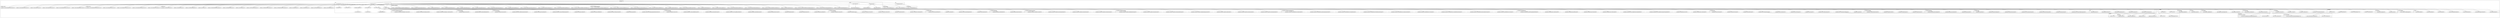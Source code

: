 digraph {
  subgraph cluster_ {
    label = "";
    labeljust = l;
    subgraph cluster_core {
      label = "core";
      labeljust = l;
      node[shape=ellipse];
      Template_core_Constructor [label="core.Constructor.ftl (36)"];
      node[shape=ellipse];
      Template_core_Attribute [label="core.Attribute.ftl (165)"];
      node[shape=ellipse];
      Template_core_Class [label="core.Class.ftl (38)"];
      node[shape=ellipse];
      Template_core_Interface [label="core.Interface.ftl (13)"];
      node[shape=ellipse];
      Template_core_EmptyBody [label="core.EmptyBody.ftl (34)"];
      node[shape=ellipse];
      Template_core_Annotations [label="core.Annotations.ftl (14)"];
      node[shape=ellipse];
      Template_core_Method [label="core.Method.ftl (1442)"];
      node[shape=ellipse];
      Template_core_EmptyConstants [label="core.EmptyConstants.ftl (2)"];
      node[shape=ellipse];
      Template_core_Imports [label="core.Imports.ftl (51)"];
      node[shape=ellipse];
      Template_core_Value [label="core.Value.ftl (95)"];
      node[shape=ellipse];
      Template_core_Enum [label="core.Enum.ftl (1)"];
      node[shape=ellipse];
      Template_core_Constants [label="core.Constants.ftl (2)"];
    }
    subgraph cluster__symboltable_symbol {
      label = "_symboltable.symbol";
      labeljust = l;
      node[shape=ellipse];
      Template__symboltable_symbol_Build [label="_symboltable.symbol.Build.ftl (1)"];
      node[shape=ellipse];
      Template__symboltable_symbol_DetermineFullName [label="_symboltable.symbol.DetermineFullName.ftl (1)"];
      node[shape=ellipse];
      Template__symboltable_symbol_NameSetter [label="_symboltable.symbol.NameSetter.ftl (2)"];
      node[shape=ellipse];
      Template__symboltable_symbol_DeterminePackageName [label="_symboltable.symbol.DeterminePackageName.ftl (1)"];
    }
    subgraph cluster__symboltable_symboltablecreatordelegator {
      label = "_symboltable.symboltablecreatordelegator";
      labeljust = l;
      node[shape=ellipse];
      Template__symboltable_symboltablecreatordelegator_Constructor [label="_symboltable.symboltablecreatordelegator.Constructor.ftl (1)"];
      node[shape=ellipse];
      Template__symboltable_symboltablecreatordelegator_Build [label="_symboltable.symboltablecreatordelegator.Build.ftl (1)"];
      node[shape=ellipse];
      Template__symboltable_symboltablecreatordelegator_CreateFromAST [label="_symboltable.symboltablecreatordelegator.CreateFromAST.ftl (1)"];
    }
    subgraph cluster__symboltable_language {
      label = "_symboltable.language";
      labeljust = l;
      node[shape=ellipse];
      Template__symboltable_language_Constructor [label="_symboltable.language.Constructor.ftl (1)"];
      node[shape=ellipse];
      Template__symboltable_language_CalculateModelNamesFor [label="_symboltable.language.CalculateModelNamesFor.ftl (5)"];
    }
    subgraph cluster__symboltable_iglobalscope {
      label = "_symboltable.iglobalscope";
      labeljust = l;
      node[shape=ellipse];
      Template__symboltable_iglobalscope_ResolveMany [label="_symboltable.iglobalscope.ResolveMany.ftl (5)"];
      node[shape=ellipse];
      Template__symboltable_iglobalscope_LoadModelsFor [label="_symboltable.iglobalscope.LoadModelsFor.ftl (5)"];
    }
    subgraph cluster__symboltable_serialization_symbolDeSer {
      label = "_symboltable.serialization.symbolDeSer";
      labeljust = l;
      node[shape=ellipse];
      Template__symboltable_serialization_symbolDeSer_DeserializeJsonObject [label="_symboltable.serialization.symbolDeSer.DeserializeJsonObject.ftl (1)"];
      node[shape=ellipse];
      Template__symboltable_serialization_symbolDeSer_Serialize [label="_symboltable.serialization.symbolDeSer.Serialize.ftl (2)"];
      node[shape=ellipse];
      Template__symboltable_serialization_symbolDeSer_DeserializeSymbol [label="_symboltable.serialization.symbolDeSer.DeserializeSymbol.ftl (1)"];
      node[shape=ellipse];
      Template__symboltable_serialization_symbolDeSer_DeserializeString [label="_symboltable.serialization.symbolDeSer.DeserializeString.ftl (2)"];
    }
    subgraph cluster__symboltable_serialization_scopeDeSer {
      label = "_symboltable.serialization.scopeDeSer";
      labeljust = l;
      node[shape=ellipse];
      Template__symboltable_serialization_scopeDeSer_DeserializeArtifactScope [label="_symboltable.serialization.scopeDeSer.DeserializeArtifactScope.ftl (1)"];
      node[shape=ellipse];
      Template__symboltable_serialization_scopeDeSer_DeserializeScope [label="_symboltable.serialization.scopeDeSer.DeserializeScope.ftl (1)"];
      node[shape=ellipse];
      Template__symboltable_serialization_scopeDeSer_AddAndLinkSubScopes [label="_symboltable.serialization.scopeDeSer.AddAndLinkSubScopes.ftl (1)"];
      node[shape=ellipse];
      Template__symboltable_serialization_scopeDeSer_DeserializeJsonObject [label="_symboltable.serialization.scopeDeSer.DeserializeJsonObject.ftl (1)"];
      node[shape=ellipse];
      Template__symboltable_serialization_scopeDeSer_DeserializeSymbol [label="_symboltable.serialization.scopeDeSer.DeserializeSymbol.ftl (1)"];
      node[shape=ellipse];
      Template__symboltable_serialization_scopeDeSer_AddSymbols [label="_symboltable.serialization.scopeDeSer.AddSymbols.ftl (1)"];
      node[shape=ellipse];
      Template__symboltable_serialization_scopeDeSer_AddAndLinkSpanningSymbol [label="_symboltable.serialization.scopeDeSer.AddAndLinkSpanningSymbol.ftl (1)"];
    }
    subgraph cluster__symboltable_serialization_symbolTablePrinter {
      label = "_symboltable.serialization.symbolTablePrinter";
      labeljust = l;
      node[shape=ellipse];
      Template__symboltable_serialization_symbolTablePrinter_VisitScope [label="_symboltable.serialization.symbolTablePrinter.VisitScope.ftl (1)"];
      node[shape=ellipse];
      Template__symboltable_serialization_symbolTablePrinter_HasSymbolsInSubScopes [label="_symboltable.serialization.symbolTablePrinter.HasSymbolsInSubScopes.ftl (1)"];
      node[shape=ellipse];
      Template__symboltable_serialization_symbolTablePrinter_SerializeRelevantSubScopes [label="_symboltable.serialization.symbolTablePrinter.SerializeRelevantSubScopes.ftl (1)"];
      node[shape=ellipse];
      Template__symboltable_serialization_symbolTablePrinter_VisitSymbol [label="_symboltable.serialization.symbolTablePrinter.VisitSymbol.ftl (1)"];
      node[shape=ellipse];
      Template__symboltable_serialization_symbolTablePrinter_SerializeLocalSymbols [label="_symboltable.serialization.symbolTablePrinter.SerializeLocalSymbols.ftl (1)"];
      node[shape=ellipse];
      Template__symboltable_serialization_symbolTablePrinter_FilterRelevantSubScopes [label="_symboltable.serialization.symbolTablePrinter.FilterRelevantSubScopes.ftl (1)"];
      node[shape=ellipse];
      Template__symboltable_serialization_symbolTablePrinter_VisitArtifactScope [label="_symboltable.serialization.symbolTablePrinter.VisitArtifactScope.ftl (1)"];
      node[shape=ellipse];
      Template__symboltable_serialization_symbolTablePrinter_AddScopeSpanningSymbol [label="_symboltable.serialization.symbolTablePrinter.AddScopeSpanningSymbol.ftl (1)"];
      node[shape=ellipse];
      Template__symboltable_serialization_symbolTablePrinter_SerializeSymbol [label="_symboltable.serialization.symbolTablePrinter.SerializeSymbol.ftl (2)"];
    }
    subgraph cluster__symboltable_symboltablecreator {
      label = "_symboltable.symboltablecreator";
      labeljust = l;
      node[shape=ellipse];
      Template__symboltable_symboltablecreator_CreateScope [label="_symboltable.symboltablecreator.CreateScope.ftl (3)"];
      node[shape=ellipse];
      Template__symboltable_symboltablecreator_Visit [label="_symboltable.symboltablecreator.Visit.ftl (1)"];
      node[shape=ellipse];
      Template__symboltable_symboltablecreator_SetLinkBetweenSpannedScopeAndNode [label="_symboltable.symboltablecreator.SetLinkBetweenSpannedScopeAndNode.ftl (1)"];
      node[shape=ellipse];
      Template__symboltable_symboltablecreator_SetLinkBetweenSymbolAndNode [label="_symboltable.symboltablecreator.SetLinkBetweenSymbolAndNode.ftl (1)"];
      node[shape=ellipse];
      Template__symboltable_symboltablecreator_VisitNoSymbol [label="_symboltable.symboltablecreator.VisitNoSymbol.ftl (2)"];
      node[shape=ellipse];
      Template__symboltable_symboltablecreator_PutOnStack [label="_symboltable.symboltablecreator.PutOnStack.ftl (1)"];
      node[shape=ellipse];
      Template__symboltable_symboltablecreator_AddToScope [label="_symboltable.symboltablecreator.AddToScope.ftl (5)"];
      node[shape=ellipse];
      Template__symboltable_symboltablecreator_CreateFromAST [label="_symboltable.symboltablecreator.CreateFromAST.ftl (1)"];
      node[shape=ellipse];
      Template__symboltable_symboltablecreator_AddToScopeAndLinkWithNode [label="_symboltable.symboltablecreator.AddToScopeAndLinkWithNode.ftl (1)"];
    }
    subgraph cluster__symboltable_artifactscope {
      label = "_symboltable.artifactscope";
      labeljust = l;
      node[shape=ellipse];
      Template__symboltable_artifactscope_CheckIfContinueAsSubScope [label="_symboltable.artifactscope.CheckIfContinueAsSubScope.ftl (1)"];
      node[shape=ellipse];
      Template__symboltable_artifactscope_GetRemainingNameForResolveDown [label="_symboltable.artifactscope.GetRemainingNameForResolveDown.ftl (1)"];
      node[shape=ellipse];
      Template__symboltable_artifactscope_Constructor [label="_symboltable.artifactscope.Constructor.ftl (1)"];
      node[shape=ellipse];
      Template__symboltable_artifactscope_Build [label="_symboltable.artifactscope.Build.ftl (1)"];
      node[shape=ellipse];
      Template__symboltable_artifactscope_GetTopLevelSymbol [label="_symboltable.artifactscope.GetTopLevelSymbol.ftl (1)"];
      node[shape=ellipse];
      Template__symboltable_artifactscope_GetFilePath [label="_symboltable.artifactscope.GetFilePath.ftl (1)"];
      node[shape=ellipse];
      Template__symboltable_artifactscope_GetName [label="_symboltable.artifactscope.GetName.ftl (1)"];
      node[shape=ellipse];
      Template__symboltable_artifactscope_ContinueWithEnclosingScope [label="_symboltable.artifactscope.ContinueWithEnclosingScope.ftl (5)"];
      node[shape=ellipse];
      Template__symboltable_artifactscope_IsPresentName [label="_symboltable.artifactscope.IsPresentName.ftl (1)"];
    }
    subgraph cluster__symboltable_scope {
      label = "_symboltable.scope";
      labeljust = l;
      node[shape=ellipse];
      Template__symboltable_scope_Build [label="_symboltable.scope.Build.ftl (1)"];
      node[shape=ellipse];
      Template__symboltable_scope_SetSpanningSymbolAbsent [label="_symboltable.scope.SetSpanningSymbolAbsent.ftl (1)"];
      node[shape=ellipse];
      Template__symboltable_scope_SetEnclosingScope [label="_symboltable.scope.SetEnclosingScope.ftl (1)"];
      node[shape=ellipse];
      Template__symboltable_scope_Accept [label="_symboltable.scope.Accept.ftl (3)"];
      node[shape=ellipse];
      Template__symboltable_scope_SetSubScopes [label="_symboltable.scope.SetSubScopes.ftl (1)"];
      node[shape=ellipse];
      Template__symboltable_scope_GetSymbolSize [label="_symboltable.scope.GetSymbolSize.ftl (1)"];
      node[shape=ellipse];
      Template__symboltable_scope_SetSpanningSymbol [label="_symboltable.scope.SetSpanningSymbol.ftl (1)"];
      node[shape=ellipse];
      Template__symboltable_scope_AddSubScope [label="_symboltable.scope.AddSubScope.ftl (1)"];
      node[shape=ellipse];
      Template__symboltable_scope_RemoveSubScope [label="_symboltable.scope.RemoveSubScope.ftl (1)"];
      node[shape=ellipse];
      Template__symboltable_scope_GetSubScopes [label="_symboltable.scope.GetSubScopes.ftl (1)"];
    }
    subgraph cluster__symboltable_symTabMill {
      label = "_symboltable.symTabMill";
      labeljust = l;
      node[shape=ellipse];
      Template__symboltable_symTabMill_GetMill [label="_symboltable.symTabMill.GetMill.ftl (1)"];
      node[shape=ellipse];
      Template__symboltable_symTabMill_BuilderMethod [label="_symboltable.symTabMill.BuilderMethod.ftl (8)"];
      node[shape=ellipse];
      Template__symboltable_symTabMill_InitMe [label="_symboltable.symTabMill.InitMe.ftl (1)"];
      node[shape=ellipse];
      Template__symboltable_symTabMill_Reset [label="_symboltable.symTabMill.Reset.ftl (1)"];
    }
    subgraph cluster__symboltable_globalscope {
      label = "_symboltable.globalscope";
      labeljust = l;
      node[shape=ellipse];
      Template__symboltable_globalscope_Build [label="_symboltable.globalscope.Build.ftl (1)"];
      node[shape=ellipse];
      Template__symboltable_globalscope_CacheMethod [label="_symboltable.globalscope.CacheMethod.ftl (1)"];
      node[shape=ellipse];
      Template__symboltable_globalscope_ResolveAdapted [label="_symboltable.globalscope.ResolveAdapted.ftl (5)"];
    }
    subgraph cluster__symboltable_iscope {
      label = "_symboltable.iscope";
      labeljust = l;
      node[shape=ellipse];
      Template__symboltable_iscope_ResolveDownMany [label="_symboltable.iscope.ResolveDownMany.ftl (1)"];
      node[shape=ellipse];
      Template__symboltable_iscope_ResolveDelegate [label="_symboltable.iscope.ResolveDelegate.ftl (7)"];
      node[shape=ellipse];
      Template__symboltable_iscope_Filter [label="_symboltable.iscope.Filter.ftl (1)"];
      node[shape=ellipse];
      Template__symboltable_iscope_ContinueWithEnclosingScope [label="_symboltable.iscope.ContinueWithEnclosingScope.ftl (1)"];
      node[shape=ellipse];
      Template__symboltable_iscope_ResolveMany [label="_symboltable.iscope.ResolveMany.ftl (1)"];
      node[shape=ellipse];
      Template__symboltable_iscope_ResolveManyLocally [label="_symboltable.iscope.ResolveManyLocally.ftl (1)"];
      node[shape=ellipse];
      Template__symboltable_iscope_ContinueAsSubScope [label="_symboltable.iscope.ContinueAsSubScope.ftl (1)"];
    }
    subgraph cluster__symboltable_modelloader {
      label = "_symboltable.modelloader";
      labeljust = l;
      node[shape=ellipse];
      Template__symboltable_modelloader_CreateSymbolTableFromAST [label="_symboltable.modelloader.CreateSymbolTableFromAST.ftl (1)"];
      node[shape=ellipse];
      Template__symboltable_modelloader_Constructor [label="_symboltable.modelloader.Constructor.ftl (1)"];
      node[shape=ellipse];
      Template__symboltable_modelloader_LoadModels [label="_symboltable.modelloader.LoadModels.ftl (1)"];
      node[shape=ellipse];
      Template__symboltable_modelloader_Resolve [label="_symboltable.modelloader.Resolve.ftl (1)"];
      node[shape=ellipse];
      Template__symboltable_modelloader_Build [label="_symboltable.modelloader.Build.ftl (1)"];
      node[shape=ellipse];
      Template__symboltable_modelloader_ResolveSymbol [label="_symboltable.modelloader.ResolveSymbol.ftl (1)"];
      node[shape=ellipse];
      Template__symboltable_modelloader_LoadModelsIntoScope [label="_symboltable.modelloader.LoadModelsIntoScope.ftl (1)"];
      node[shape=ellipse];
      Template__symboltable_modelloader_ShowWarningIfParsedModels [label="_symboltable.modelloader.ShowWarningIfParsedModels.ftl (1)"];
      node[shape=ellipse];
      Template__symboltable_modelloader_LoadSymbolsIntoScope [label="_symboltable.modelloader.LoadSymbolsIntoScope.ftl (1)"];
    }
    subgraph cluster__symboltable_symbolloader {
      label = "_symboltable.symbolloader";
      labeljust = l;
      node[shape=ellipse];
      Template__symboltable_symbolloader_Constructor [label="_symboltable.symbolloader.Constructor.ftl (1)"];
      node[shape=ellipse];
      Template__symboltable_symbolloader_Build [label="_symboltable.symbolloader.Build.ftl (1)"];
      node[shape=ellipse];
      Template__symboltable_symbolloader_LoadSymbol [label="_symboltable.symbolloader.LoadSymbol.ftl (1)"];
      node[shape=ellipse];
      Template__symboltable_symbolloader_GetSymbol [label="_symboltable.symbolloader.GetSymbol.ftl (1)"];
      node[shape=ellipse];
      Template__symboltable_symbolloader_Set [label="_symboltable.symbolloader.Set.ftl (2)"];
      node[shape=ellipse];
      Template__symboltable_symbolloader_IsSymbolLoaded [label="_symboltable.symbolloader.IsSymbolLoaded.ftl (1)"];
    }
    subgraph cluster_parser {
      label = "parser";
      labeljust = l;
      node[shape=ellipse];
      Template_parser_MCParserMethods [label="parser.MCParserMethods.ftl (11)"];
      node[shape=ellipse];
      Template_parser_Parser [label="parser.Parser.ftl (1)"];
      node[shape=ellipse];
      Template_parser_MCParser [label="parser.MCParser.ftl (1)"];
      node[shape=ellipse];
      Template_parser_ParserHeader [label="parser.ParserHeader.ftl (1)"];
      node[shape=ellipse];
      Template_parser_LexerMember [label="parser.LexerMember.ftl (1)"];
    }
    subgraph cluster_data {
      label = "data";
      labeljust = l;
      node[shape=ellipse];
      Template_data_DeepEqualsWithComments [label="data.DeepEqualsWithComments.ftl (3)"];
      node[shape=ellipse];
      Template_data_EqualsWithComments [label="data.EqualsWithComments.ftl (3)"];
      node[shape=ellipse];
      Template_data_DeepCloneWithParameters [label="data.DeepCloneWithParameters.ftl (3)"];
      node[shape=ellipse];
      Template_data_DeepEqualsWithOrder [label="data.DeepEqualsWithOrder.ftl (3)"];
      node[shape=ellipse];
      Template_data_EqualAttributes [label="data.EqualAttributes.ftl (3)"];
    }
    subgraph cluster_od {
      label = "od";
      labeljust = l;
      node[shape=ellipse];
      Template_od_DiagramVisitor [label="od.DiagramVisitor.ftl (1)"];
    }
    subgraph cluster_methods {
      label = "methods";
      labeljust = l;
      subgraph cluster_methods_opt {
        label = "methods.opt";
        labeljust = l;
        node[shape=ellipse];
        Template_methods_opt_IsPresent [label="methods.opt.IsPresent.ftl (10)"];
        node[shape=ellipse];
        Template_methods_opt_Set [label="methods.opt.Set.ftl (5)"];
        node[shape=ellipse];
        Template_methods_opt_Get [label="methods.opt.Get.ftl (10)"];
        node[shape=ellipse];
        Template_methods_opt_SetAbsent [label="methods.opt.SetAbsent.ftl (5)"];
      }
      node[shape=ellipse];
      Template_methods_Set [label="methods.Set.ftl (42)"];
      node[shape=ellipse];
      Template_methods_Get [label="methods.Get.ftl (95)"];
      node[shape=ellipse];
      Template_methods_MethodDelegate [label="methods.MethodDelegate.ftl (468)"];
    }
    subgraph cluster_automata__symboltable {
      label = "automata._symboltable";
      labeljust = l;
      subgraph cluster_automata__symboltable_serialization {
        label = "automata._symboltable.serialization";
        labeljust = l;
        node[shape=note];
        File_automata__symboltable_serialization_AutomatonSymbolDeSer [label="automata._symboltable.serialization.AutomatonSymbolDeSer.java (1)"];
        node[shape=note];
        File_automata__symboltable_serialization_AutomataScopeDeSer [label="automata._symboltable.serialization.AutomataScopeDeSer.java (1)"];
        node[shape=note];
        File_automata__symboltable_serialization_AutomataSymbolTablePrinter [label="automata._symboltable.serialization.AutomataSymbolTablePrinter.java (1)"];
      }
      node[shape=note];
      File_automata__symboltable_AutomataSymbolTableCreatorDelegator [label="automata._symboltable.AutomataSymbolTableCreatorDelegator.java (1)"];
      node[shape=note];
      File_automata__symboltable_AutomataGlobalScopeBuilder [label="automata._symboltable.AutomataGlobalScopeBuilder.java (1)"];
      node[shape=note];
      File_automata__symboltable_AutomatonSymbolLoader [label="automata._symboltable.AutomatonSymbolLoader.java (1)"];
      node[shape=note];
      File_automata__symboltable_MCBasicTypesSTCForAutomata [label="automata._symboltable.MCBasicTypesSTCForAutomata.java (1)"];
      node[shape=note];
      File_automata__symboltable_AutomataScopeBuilder [label="automata._symboltable.AutomataScopeBuilder.java (1)"];
      node[shape=note];
      File_automata__symboltable_TypeSymbolsSTCForAutomata [label="automata._symboltable.TypeSymbolsSTCForAutomata.java (1)"];
      node[shape=note];
      File_automata__symboltable_AutomataArtifactScope [label="automata._symboltable.AutomataArtifactScope.java (1)"];
      node[shape=note];
      File_automata__symboltable_AutomataGlobalScope [label="automata._symboltable.AutomataGlobalScope.java (1)"];
      node[shape=note];
      File_automata__symboltable_AutomataLanguage [label="automata._symboltable.AutomataLanguage.java (1)"];
      node[shape=note];
      File_automata__symboltable_AutomataSymbolTableCreatorTOP [label="automata._symboltable.AutomataSymbolTableCreatorTOP.java (1)"];
      node[shape=note];
      File_automata__symboltable_AutomatonSymbol [label="automata._symboltable.AutomatonSymbol.java (1)"];
      node[shape=note];
      File_automata__symboltable_AutomatonSymbolBuilder [label="automata._symboltable.AutomatonSymbolBuilder.java (1)"];
      node[shape=note];
      File_automata__symboltable_AutomataModelLoader [label="automata._symboltable.AutomataModelLoader.java (1)"];
      node[shape=note];
      File_automata__symboltable_IAutomataGlobalScope [label="automata._symboltable.IAutomataGlobalScope.java (1)"];
      node[shape=note];
      File_automata__symboltable_AutomatonSymbolLoaderBuilder [label="automata._symboltable.AutomatonSymbolLoaderBuilder.java (1)"];
      node[shape=note];
      File_automata__symboltable_AutomataSymbolTableCreatorDelegatorBuilder [label="automata._symboltable.AutomataSymbolTableCreatorDelegatorBuilder.java (1)"];
      node[shape=note];
      File_automata__symboltable_AutomataScope [label="automata._symboltable.AutomataScope.java (1)"];
      node[shape=note];
      File_automata__symboltable_AutomataSymbolTableCreatorBuilder [label="automata._symboltable.AutomataSymbolTableCreatorBuilder.java (1)"];
      node[shape=note];
      File_automata__symboltable_ICommonAutomataSymbol [label="automata._symboltable.ICommonAutomataSymbol.java (1)"];
      node[shape=note];
      File_automata__symboltable_AutomataModelLoaderBuilder [label="automata._symboltable.AutomataModelLoaderBuilder.java (1)"];
      node[shape=note];
      File_automata__symboltable_IAutomataScope [label="automata._symboltable.IAutomataScope.java (1)"];
      node[shape=note];
      File_automata__symboltable_AutomataArtifactScopeBuilder [label="automata._symboltable.AutomataArtifactScopeBuilder.java (1)"];
      node[shape=note];
      File_automata__symboltable_IAutomatonSymbolResolvingDelegate [label="automata._symboltable.IAutomatonSymbolResolvingDelegate.java (1)"];
      node[shape=note];
      File_automata__symboltable_AutomataSymTabMill [label="automata._symboltable.AutomataSymTabMill.java (1)"];
    }
    subgraph cluster_automata__parser {
      label = "automata._parser";
      labeljust = l;
      node[shape=note];
      File_automata__parser_AutomataAntlr [label="automata._parser.AutomataAntlr.g4 (1)"];
      node[shape=note];
      File_automata__parser_AutomataParser [label="automata._parser.AutomataParser.java (1)"];
    }
    subgraph cluster_automata__od {
      label = "automata._od";
      labeljust = l;
      node[shape=note];
      File_automata__od_Automata2OD [label="automata._od.Automata2OD.java (1)"];
    }
    subgraph cluster_automata__visitor {
      label = "automata._visitor";
      labeljust = l;
      node[shape=note];
      File_automata__visitor_AutomataDelegatorVisitor [label="automata._visitor.AutomataDelegatorVisitor.java (1)"];
      node[shape=note];
      File_automata__visitor_AutomataVisitor [label="automata._visitor.AutomataVisitor.java (1)"];
      node[shape=note];
      File_automata__visitor_AutomataSymbolVisitor [label="automata._visitor.AutomataSymbolVisitor.java (1)"];
      node[shape=note];
      File_automata__visitor_AutomataParentAwareVisitor [label="automata._visitor.AutomataParentAwareVisitor.java (1)"];
      node[shape=note];
      File_automata__visitor_AutomataScopeVisitor [label="automata._visitor.AutomataScopeVisitor.java (1)"];
      node[shape=note];
      File_automata__visitor_AutomataInheritanceVisitor [label="automata._visitor.AutomataInheritanceVisitor.java (1)"];
    }
    subgraph cluster_automata__cocos {
      label = "automata._cocos";
      labeljust = l;
      node[shape=note];
      File_automata__cocos_AutomataCoCoChecker [label="automata._cocos.AutomataCoCoChecker.java (1)"];
      node[shape=note];
      File_automata__cocos_AutomataASTStateCoCo [label="automata._cocos.AutomataASTStateCoCo.java (1)"];
      node[shape=note];
      File_automata__cocos_AutomataASTAutomataNodeCoCo [label="automata._cocos.AutomataASTAutomataNodeCoCo.java (1)"];
      node[shape=note];
      File_automata__cocos_AutomataASTAutomatonCoCo [label="automata._cocos.AutomataASTAutomatonCoCo.java (1)"];
      node[shape=note];
      File_automata__cocos_AutomataASTTransitionCoCo [label="automata._cocos.AutomataASTTransitionCoCo.java (1)"];
    }
    subgraph cluster_automata__ast {
      label = "automata._ast";
      labeljust = l;
      node[shape=note];
      File_automata__ast_ASTAutomaton [label="automata._ast.ASTAutomaton.java (1)"];
      node[shape=note];
      File_automata__ast_AutomataMill [label="automata._ast.AutomataMill.java (1)"];
      node[shape=note];
      File_automata__ast_MCBasicTypesMillForAutomata [label="automata._ast.MCBasicTypesMillForAutomata.java (1)"];
      node[shape=note];
      File_automata__ast_MCBasicsMillForAutomata [label="automata._ast.MCBasicsMillForAutomata.java (1)"];
      node[shape=note];
      File_automata__ast_ASTConstantsAutomata [label="automata._ast.ASTConstantsAutomata.java (1)"];
      node[shape=note];
      File_automata__ast_ASTTransition [label="automata._ast.ASTTransition.java (1)"];
      node[shape=note];
      File_automata__ast_AutomataNodeFactory [label="automata._ast.AutomataNodeFactory.java (1)"];
      node[shape=note];
      File_automata__ast_AutomataLiterals [label="automata._ast.AutomataLiterals.java (1)"];
      node[shape=note];
      File_automata__ast_TypeSymbolsMillForAutomata [label="automata._ast.TypeSymbolsMillForAutomata.java (1)"];
      node[shape=note];
      File_automata__ast_ASTState [label="automata._ast.ASTState.java (1)"];
      node[shape=note];
      File_automata__ast_ASTAutomatonBuilder [label="automata._ast.ASTAutomatonBuilder.java (1)"];
      node[shape=note];
      File_automata__ast_ASTStateBuilder [label="automata._ast.ASTStateBuilder.java (1)"];
      node[shape=note];
      File_automata__ast_ASTTransitionBuilder [label="automata._ast.ASTTransitionBuilder.java (1)"];
      node[shape=note];
      File_automata__ast_ASTAutomataNode [label="automata._ast.ASTAutomataNode.java (1)"];
    }
    subgraph cluster__visitor {
      label = "_visitor";
      labeljust = l;
      subgraph cluster__visitor_parentaware {
        label = "_visitor.parentaware";
        labeljust = l;
        node[shape=ellipse];
        Template__visitor_parentaware_Travers [label="_visitor.parentaware.Travers.ftl (3)"];
        node[shape=ellipse];
        Template__visitor_parentaware_GetParent [label="_visitor.parentaware.GetParent.ftl (1)"];
      }
      subgraph cluster__visitor_delegator {
        label = "_visitor.delegator";
        labeljust = l;
        node[shape=ellipse];
        Template__visitor_delegator_SetVisitor [label="_visitor.delegator.SetVisitor.ftl (4)"];
        node[shape=ellipse];
        Template__visitor_delegator_VisitorMethods [label="_visitor.delegator.VisitorMethods.ftl (68)"];
        node[shape=ellipse];
        Template__visitor_delegator_SetRealThis [label="_visitor.delegator.SetRealThis.ftl (1)"];
      }
      subgraph cluster__visitor_scope {
        label = "_visitor.scope";
        labeljust = l;
        node[shape=ellipse];
        Template__visitor_scope_Traverse [label="_visitor.scope.Traverse.ftl (2)"];
      }
      subgraph cluster__visitor_inheritance {
        label = "_visitor.inheritance";
        labeljust = l;
        node[shape=ellipse];
        Template__visitor_inheritance_Handle [label="_visitor.inheritance.Handle.ftl (4)"];
      }
      node[shape=ellipse];
      Template__visitor_Traverse [label="_visitor.Traverse.ftl (3)"];
      node[shape=ellipse];
      Template__visitor_Handle [label="_visitor.Handle.ftl (7)"];
    }
    subgraph cluster__ast_ast_class {
      label = "_ast.ast_class";
      labeljust = l;
      subgraph cluster__ast_ast_class_builder {
        label = "_ast.ast_class.builder";
        labeljust = l;
        node[shape=ellipse];
        Template__ast_ast_class_builder_ASTCNodeInit [label="_ast.ast_class.builder.ASTCNodeInit.ftl (3)"];
        node[shape=ellipse];
        Template__ast_ast_class_builder_ASTCNodeMethodDelegate [label="_ast.ast_class.builder.ASTCNodeMethodDelegate.ftl (102)"];
      }
      subgraph cluster__ast_ast_class_symboltable {
        label = "_ast.ast_class.symboltable";
        labeljust = l;
        node[shape=ellipse];
        Template__ast_ast_class_symboltable_InheritedSetEnclosingScope [label="_ast.ast_class.symboltable.InheritedSetEnclosingScope.ftl (9)"];
      }
      node[shape=ellipse];
      Template__ast_ast_class_Accept [label="_ast.ast_class.Accept.ftl (3)"];
      node[shape=ellipse];
      Template__ast_ast_class_AcceptSuper [label="_ast.ast_class.AcceptSuper.ftl (9)"];
      node[shape=ellipse];
      Template__ast_ast_class_GetChildren [label="_ast.ast_class.GetChildren.ftl (3)"];
    }
    subgraph cluster__ast_nodefactory {
      label = "_ast.nodefactory";
      labeljust = l;
      node[shape=ellipse];
      Template__ast_nodefactory_Create [label="_ast.nodefactory.Create.ftl (3)"];
      node[shape=ellipse];
      Template__ast_nodefactory_DoCreate [label="_ast.nodefactory.DoCreate.ftl (3)"];
      node[shape=ellipse];
      Template__ast_nodefactory_CreateDelegateMethod [label="_ast.nodefactory.CreateDelegateMethod.ftl (6)"];
      node[shape=ellipse];
      Template__ast_nodefactory_GetFactory [label="_ast.nodefactory.GetFactory.ftl (1)"];
    }
    subgraph cluster__ast_builder {
      label = "_ast.builder";
      labeljust = l;
      subgraph cluster__ast_builder_opt {
        label = "_ast.builder.opt";
        labeljust = l;
        node[shape=ellipse];
        Template__ast_builder_opt_Set [label="_ast.builder.opt.Set.ftl (5)"];
        node[shape=ellipse];
        Template__ast_builder_opt_SetAbsent [label="_ast.builder.opt.SetAbsent.ftl (5)"];
      }
      node[shape=ellipse];
      Template__ast_builder_BuildMethod [label="_ast.builder.BuildMethod.ftl (3)"];
      node[shape=ellipse];
      Template__ast_builder_Set [label="_ast.builder.Set.ftl (45)"];
      node[shape=ellipse];
      Template__ast_builder_IsValidMethod [label="_ast.builder.IsValidMethod.ftl (9)"];
      node[shape=ellipse];
      Template__ast_builder_MethodDelegate [label="_ast.builder.MethodDelegate.ftl (140)"];
    }
    subgraph cluster__ast_ast_constants {
      label = "_ast.ast_constants";
      labeljust = l;
      node[shape=ellipse];
      Template__ast_ast_constants_GetAllLanguages [label="_ast.ast_constants.GetAllLanguages.ftl (1)"];
    }
    subgraph cluster__ast_mill {
      label = "_ast.mill";
      labeljust = l;
      node[shape=ellipse];
      Template__ast_mill_InitMethod [label="_ast.mill.InitMethod.ftl (1)"];
      node[shape=ellipse];
      Template__ast_mill_InitMeMethod [label="_ast.mill.InitMeMethod.ftl (1)"];
      node[shape=ellipse];
      Template__ast_mill_ResetMethod [label="_ast.mill.ResetMethod.ftl (1)"];
      node[shape=ellipse];
      Template__ast_mill_BuilderMethod [label="_ast.mill.BuilderMethod.ftl (3)"];
      node[shape=ellipse];
      Template__ast_mill_BuilderDelegatorMethod [label="_ast.mill.BuilderDelegatorMethod.ftl (6)"];
      node[shape=ellipse];
      Template__ast_mill_GetMillMethod [label="_ast.mill.GetMillMethod.ftl (1)"];
      node[shape=ellipse];
      Template__ast_mill_ProtectedBuilderMethod [label="_ast.mill.ProtectedBuilderMethod.ftl (3)"];
    }
    node[shape=box3d];
    Model_Automata [label="Automata (1)"];
  }
  Model_Automata -> Template_parser_Parser;
  Model_Automata -> Template_core_Class;
  Model_Automata -> Template_parser_MCParser;
  Model_Automata -> Template_od_DiagramVisitor;
  Model_Automata -> Template_core_Interface;
  Model_Automata -> Template_core_Enum;
  Template_core_Constructor -> Template__symboltable_symboltablecreatordelegator_Constructor;
  Template_core_Constructor -> Template_core_EmptyBody;
  Template_core_Constructor -> Template__symboltable_artifactscope_Constructor;
  Template_core_Constructor -> Template__symboltable_language_Constructor;
  Template_core_Constructor -> Template__symboltable_symbolloader_Constructor;
  Template_core_Constructor -> Template__symboltable_modelloader_Constructor;
  Template_core_Attribute -> Template_core_Value;
  Template_core_Class -> File_automata__symboltable_AutomataGlobalScopeBuilder;
  Template_core_Class -> File_automata__symboltable_AutomataScopeBuilder;
  Template_core_Class -> File_automata__ast_ASTConstantsAutomata;
  Template_core_Class -> File_automata__symboltable_AutomataSymbolTableCreatorTOP;
  Template_core_Class -> File_automata__cocos_AutomataCoCoChecker;
  Template_core_Class -> File_automata__symboltable_AutomataLanguage;
  Template_core_Class -> File_automata__ast_MCBasicsMillForAutomata;
  Template_core_Class -> File_automata__symboltable_AutomatonSymbol;
  Template_core_Class -> File_automata__symboltable_serialization_AutomataScopeDeSer;
  Template_core_Class -> File_automata__symboltable_AutomataSymbolTableCreatorDelegatorBuilder;
  Template_core_Class -> File_automata__ast_ASTAutomatonBuilder;
  Template_core_Class -> File_automata__symboltable_AutomataArtifactScopeBuilder;
  Template_core_Class -> File_automata__symboltable_AutomataGlobalScope;
  Template_core_Class -> Template_core_Method;
  Template_core_Class -> File_automata__ast_TypeSymbolsMillForAutomata;
  Template_core_Class -> File_automata__ast_ASTState;
  Template_core_Class -> Template_core_Constructor;
  Template_core_Class -> File_automata__symboltable_serialization_AutomataSymbolTablePrinter;
  Template_core_Class -> File_automata__symboltable_AutomataSymbolTableCreatorBuilder;
  Template_core_Class -> File_automata__symboltable_serialization_AutomatonSymbolDeSer;
  Template_core_Class -> File_automata__ast_AutomataNodeFactory;
  Template_core_Class -> File_automata__ast_ASTAutomaton;
  Template_core_Class -> File_automata__symboltable_AutomatonSymbolLoader;
  Template_core_Class -> File_automata__symboltable_AutomatonSymbolBuilder;
  Template_core_Class -> File_automata__ast_ASTTransitionBuilder;
  Template_core_Class -> File_automata__symboltable_AutomataSymTabMill;
  Template_core_Class -> File_automata__symboltable_AutomataArtifactScope;
  Template_core_Class -> File_automata__ast_ASTTransition;
  Template_core_Class -> Template_core_Annotations;
  Template_core_Class -> File_automata__symboltable_MCBasicTypesSTCForAutomata;
  Template_core_Class -> File_automata__ast_MCBasicTypesMillForAutomata;
  Template_core_Class -> File_automata__visitor_AutomataDelegatorVisitor;
  Template_core_Class -> File_automata__visitor_AutomataParentAwareVisitor;
  Template_core_Class -> File_automata__symboltable_AutomataModelLoaderBuilder;
  Template_core_Class -> File_automata__symboltable_AutomataSymbolTableCreatorDelegator;
  Template_core_Class -> Template_core_Imports;
  Template_core_Class -> File_automata__symboltable_AutomatonSymbolLoaderBuilder;
  Template_core_Class -> File_automata__symboltable_TypeSymbolsSTCForAutomata;
  Template_core_Class -> File_automata__ast_ASTStateBuilder;
  Template_core_Class -> File_automata__ast_AutomataMill;
  Template_core_Class -> Template_core_Attribute;
  Template_core_Class -> File_automata__symboltable_AutomataScope;
  Template_core_Class -> File_automata__symboltable_AutomataModelLoader;
  Template_core_Interface -> File_automata__cocos_AutomataASTAutomataNodeCoCo;
  Template_core_Interface -> File_automata__visitor_AutomataScopeVisitor;
  Template_core_Interface -> File_automata__cocos_AutomataASTTransitionCoCo;
  Template_core_Interface -> File_automata__visitor_AutomataVisitor;
  Template_core_Interface -> File_automata__symboltable_ICommonAutomataSymbol;
  Template_core_Interface -> Template_core_Annotations;
  Template_core_Interface -> File_automata__visitor_AutomataInheritanceVisitor;
  Template_core_Interface -> File_automata__cocos_AutomataASTStateCoCo;
  Template_core_Interface -> File_automata__symboltable_IAutomataGlobalScope;
  Template_core_Interface -> Template_core_Imports;
  Template_core_Interface -> Template_core_Method;
  Template_core_Interface -> File_automata__visitor_AutomataSymbolVisitor;
  Template_core_Interface -> File_automata__cocos_AutomataASTAutomatonCoCo;
  Template_core_Interface -> File_automata__symboltable_IAutomatonSymbolResolvingDelegate;
  Template_core_Interface -> File_automata__symboltable_IAutomataScope;
  Template_core_Interface -> File_automata__ast_ASTAutomataNode;
  Template_core_Method -> Template__ast_mill_InitMethod;
  Template_core_Method -> Template__ast_ast_class_AcceptSuper;
  Template_core_Method -> Template__symboltable_scope_SetSpanningSymbolAbsent;
  Template_core_Method -> Template__symboltable_serialization_symbolDeSer_DeserializeJsonObject;
  Template_core_Method -> Template_core_EmptyBody;
  Template_core_Method -> Template__symboltable_iglobalscope_LoadModelsFor;
  Template_core_Method -> Template__symboltable_symbol_DetermineFullName;
  Template_core_Method -> Template__symboltable_symboltablecreatordelegator_CreateFromAST;
  Template_core_Method -> Template__ast_nodefactory_DoCreate;
  Template_core_Method -> Template__symboltable_scope_SetSubScopes;
  Template_core_Method -> Template__symboltable_artifactscope_GetFilePath;
  Template_core_Method -> Template__symboltable_iscope_ResolveDelegate;
  Template_core_Method -> Template__ast_ast_constants_GetAllLanguages;
  Template_core_Method -> Template__symboltable_artifactscope_GetName;
  Template_core_Method -> Template__symboltable_modelloader_CreateSymbolTableFromAST;
  Template_core_Method -> Template__visitor_delegator_VisitorMethods;
  Template_core_Method -> Template__symboltable_modelloader_ResolveSymbol;
  Template_core_Method -> Template_data_EqualAttributes;
  Template_core_Method -> Template_methods_MethodDelegate;
  Template_core_Method -> Template__symboltable_artifactscope_ContinueWithEnclosingScope;
  Template_core_Method -> Template__ast_builder_Set;
  Template_core_Method -> Template__symboltable_artifactscope_GetRemainingNameForResolveDown;
  Template_core_Method -> Template__ast_ast_class_GetChildren;
  Template_core_Method -> Template__symboltable_globalscope_ResolveAdapted;
  Template_core_Method -> Template__symboltable_symbol_Build;
  Template_core_Method -> Template_methods_opt_Set;
  Template_core_Method -> Template__symboltable_symbolloader_IsSymbolLoaded;
  Template_core_Method -> Template__ast_nodefactory_GetFactory;
  Template_core_Method -> Template__symboltable_symbolloader_LoadSymbol;
  Template_core_Method -> Template__symboltable_serialization_symbolDeSer_DeserializeSymbol;
  Template_core_Method -> Template__symboltable_symboltablecreator_VisitNoSymbol;
  Template_core_Method -> Template__symboltable_serialization_symbolTablePrinter_SerializeRelevantSubScopes;
  Template_core_Method -> Template__symboltable_serialization_scopeDeSer_AddAndLinkSpanningSymbol;
  Template_core_Method -> Template__symboltable_symbolloader_Build;
  Template_core_Method -> Template__symboltable_serialization_symbolDeSer_Serialize;
  Template_core_Method -> Template__visitor_parentaware_GetParent;
  Template_core_Method -> Template__ast_builder_MethodDelegate;
  Template_core_Method -> Template__symboltable_symboltablecreator_AddToScope;
  Template_core_Method -> Template__symboltable_symbolloader_GetSymbol;
  Template_core_Method -> Template__symboltable_symboltablecreatordelegator_Build;
  Template_core_Method -> Template__symboltable_serialization_scopeDeSer_AddSymbols;
  Template_core_Method -> Template__symboltable_scope_SetSpanningSymbol;
  Template_core_Method -> Template__symboltable_serialization_symbolTablePrinter_VisitScope;
  Template_core_Method -> Template__symboltable_serialization_symbolTablePrinter_SerializeSymbol;
  Template_core_Method -> Template__visitor_inheritance_Handle;
  Template_core_Method -> Template__symboltable_artifactscope_CheckIfContinueAsSubScope;
  Template_core_Method -> Template_methods_opt_IsPresent;
  Template_core_Method -> Template__symboltable_iscope_ResolveDownMany;
  Template_core_Method -> Template__symboltable_globalscope_CacheMethod;
  Template_core_Method -> Template__symboltable_symbolloader_Set;
  Template_core_Method -> Template__symboltable_symboltablecreator_SetLinkBetweenSpannedScopeAndNode;
  Template_core_Method -> Template_methods_Get;
  Template_core_Method -> Template__symboltable_modelloader_LoadSymbolsIntoScope;
  Template_core_Method -> Template__ast_mill_BuilderDelegatorMethod;
  Template_core_Method -> Template__ast_builder_opt_Set;
  Template_core_Method -> Template__symboltable_scope_RemoveSubScope;
  Template_core_Method -> Template__symboltable_serialization_symbolTablePrinter_HasSymbolsInSubScopes;
  Template_core_Method -> Template__symboltable_serialization_symbolTablePrinter_FilterRelevantSubScopes;
  Template_core_Method -> Template__symboltable_symboltablecreator_AddToScopeAndLinkWithNode;
  Template_core_Method -> Template__symboltable_symTabMill_BuilderMethod;
  Template_core_Method -> Template__symboltable_symboltablecreator_PutOnStack;
  Template_core_Method -> Template__ast_mill_BuilderMethod;
  Template_core_Method -> Template__ast_ast_class_Accept;
  Template_core_Method -> Template__ast_mill_GetMillMethod;
  Template_core_Method -> Template__symboltable_serialization_scopeDeSer_AddAndLinkSubScopes;
  Template_core_Method -> Template__symboltable_symTabMill_Reset;
  Template_core_Method -> Template__symboltable_serialization_symbolTablePrinter_SerializeLocalSymbols;
  Template_core_Method -> Template_methods_opt_Get;
  Template_core_Method -> Template__ast_ast_class_builder_ASTCNodeMethodDelegate;
  Template_core_Method -> Template__visitor_scope_Traverse;
  Template_core_Method -> Template__symboltable_scope_AddSubScope;
  Template_core_Method -> Template__ast_builder_BuildMethod;
  Template_core_Method -> Template__symboltable_serialization_symbolDeSer_DeserializeString;
  Template_core_Method -> Template_methods_Set;
  Template_core_Method -> Template__symboltable_symTabMill_InitMe;
  Template_core_Method -> Template__visitor_delegator_SetRealThis;
  Template_core_Method -> Template__symboltable_globalscope_Build;
  Template_core_Method -> Template__symboltable_iscope_ContinueAsSubScope;
  Template_core_Method -> Template__symboltable_scope_Accept;
  Template_core_Method -> Template__symboltable_artifactscope_Build;
  Template_core_Method -> Template__visitor_parentaware_Travers;
  Template_core_Method -> Template__symboltable_scope_GetSubScopes;
  Template_core_Method -> Template__symboltable_serialization_symbolTablePrinter_VisitSymbol;
  Template_core_Method -> Template__symboltable_modelloader_LoadModels;
  Template_core_Method -> Template__ast_mill_InitMeMethod;
  Template_core_Method -> Template__symboltable_symTabMill_GetMill;
  Template_core_Method -> Template__symboltable_symbol_DeterminePackageName;
  Template_core_Method -> Template__ast_builder_opt_SetAbsent;
  Template_core_Method -> Template__symboltable_symboltablecreator_Visit;
  Template_core_Method -> Template__visitor_Handle;
  Template_core_Method -> Template__symboltable_language_CalculateModelNamesFor;
  Template_core_Method -> Template__symboltable_artifactscope_IsPresentName;
  Template_core_Method -> Template__symboltable_scope_Build;
  Template_core_Method -> Template__ast_mill_ProtectedBuilderMethod;
  Template_core_Method -> Template__symboltable_iglobalscope_ResolveMany;
  Template_core_Method -> Template__symboltable_modelloader_Build;
  Template_core_Method -> Template__symboltable_serialization_scopeDeSer_DeserializeArtifactScope;
  Template_core_Method -> Template__symboltable_iscope_ResolveMany;
  Template_core_Method -> Template_data_DeepEqualsWithComments;
  Template_core_Method -> Template__ast_builder_IsValidMethod;
  Template_core_Method -> Template__ast_mill_ResetMethod;
  Template_core_Method -> Template__symboltable_symboltablecreator_CreateScope;
  Template_core_Method -> Template__ast_nodefactory_Create;
  Template_core_Method -> Template__visitor_delegator_SetVisitor;
  Template_core_Method -> Template__symboltable_serialization_scopeDeSer_DeserializeScope;
  Template_core_Method -> Template__ast_nodefactory_CreateDelegateMethod;
  Template_core_Method -> Template__symboltable_symboltablecreator_CreateFromAST;
  Template_core_Method -> Template__symboltable_symbol_NameSetter;
  Template_core_Method -> Template__symboltable_iscope_ResolveManyLocally;
  Template_core_Method -> Template__symboltable_symboltablecreator_SetLinkBetweenSymbolAndNode;
  Template_core_Method -> Template__symboltable_serialization_scopeDeSer_DeserializeSymbol;
  Template_core_Method -> Template__visitor_Traverse;
  Template_core_Method -> Template_data_EqualsWithComments;
  Template_core_Method -> Template__symboltable_scope_GetSymbolSize;
  Template_core_Method -> Template__symboltable_artifactscope_GetTopLevelSymbol;
  Template_core_Method -> Template_data_DeepCloneWithParameters;
  Template_core_Method -> Template__symboltable_scope_SetEnclosingScope;
  Template_core_Method -> Template__symboltable_serialization_scopeDeSer_DeserializeJsonObject;
  Template_core_Method -> Template__symboltable_modelloader_LoadModelsIntoScope;
  Template_core_Method -> Template_methods_opt_SetAbsent;
  Template_core_Method -> Template__symboltable_serialization_symbolTablePrinter_VisitArtifactScope;
  Template_core_Method -> Template__symboltable_iscope_ContinueWithEnclosingScope;
  Template_core_Method -> Template__symboltable_iscope_Filter;
  Template_core_Method -> Template__symboltable_modelloader_ShowWarningIfParsedModels;
  Template_core_Method -> Template__ast_ast_class_symboltable_InheritedSetEnclosingScope;
  Template_core_Method -> Template_data_DeepEqualsWithOrder;
  Template_core_Method -> Template__symboltable_serialization_symbolTablePrinter_AddScopeSpanningSymbol;
  Template_core_Method -> Template__symboltable_modelloader_Resolve;
  Template_core_EmptyConstants -> Template_core_Constants;
  Template_core_Enum -> File_automata__ast_AutomataLiterals;
  Template_core_Enum -> Template_core_Method;
  Template_core_Enum -> Template_core_EmptyConstants;
  Template_core_Enum -> Template_core_Constructor;
  Template_core_Enum -> Template_core_Attribute;
  Template__symboltable_scope_SetSpanningSymbolAbsent -> Template_methods_opt_SetAbsent;
  Template__symboltable_scope_SetSpanningSymbol -> Template_methods_opt_Set;
  Template__symboltable_symbolloader_Set -> Template_methods_Set;
  Template_parser_Parser -> Template_parser_LexerMember;
  Template_parser_Parser -> Template_parser_ParserHeader;
  Template_parser_Parser -> File_automata__parser_AutomataAntlr;
  Template_parser_MCParser -> Template_parser_MCParserMethods;
  Template_parser_MCParser -> File_automata__parser_AutomataParser;
  Template_od_DiagramVisitor -> File_automata__od_Automata2OD;
  Template__ast_builder_BuildMethod -> Template__ast_ast_class_builder_ASTCNodeInit;
}
